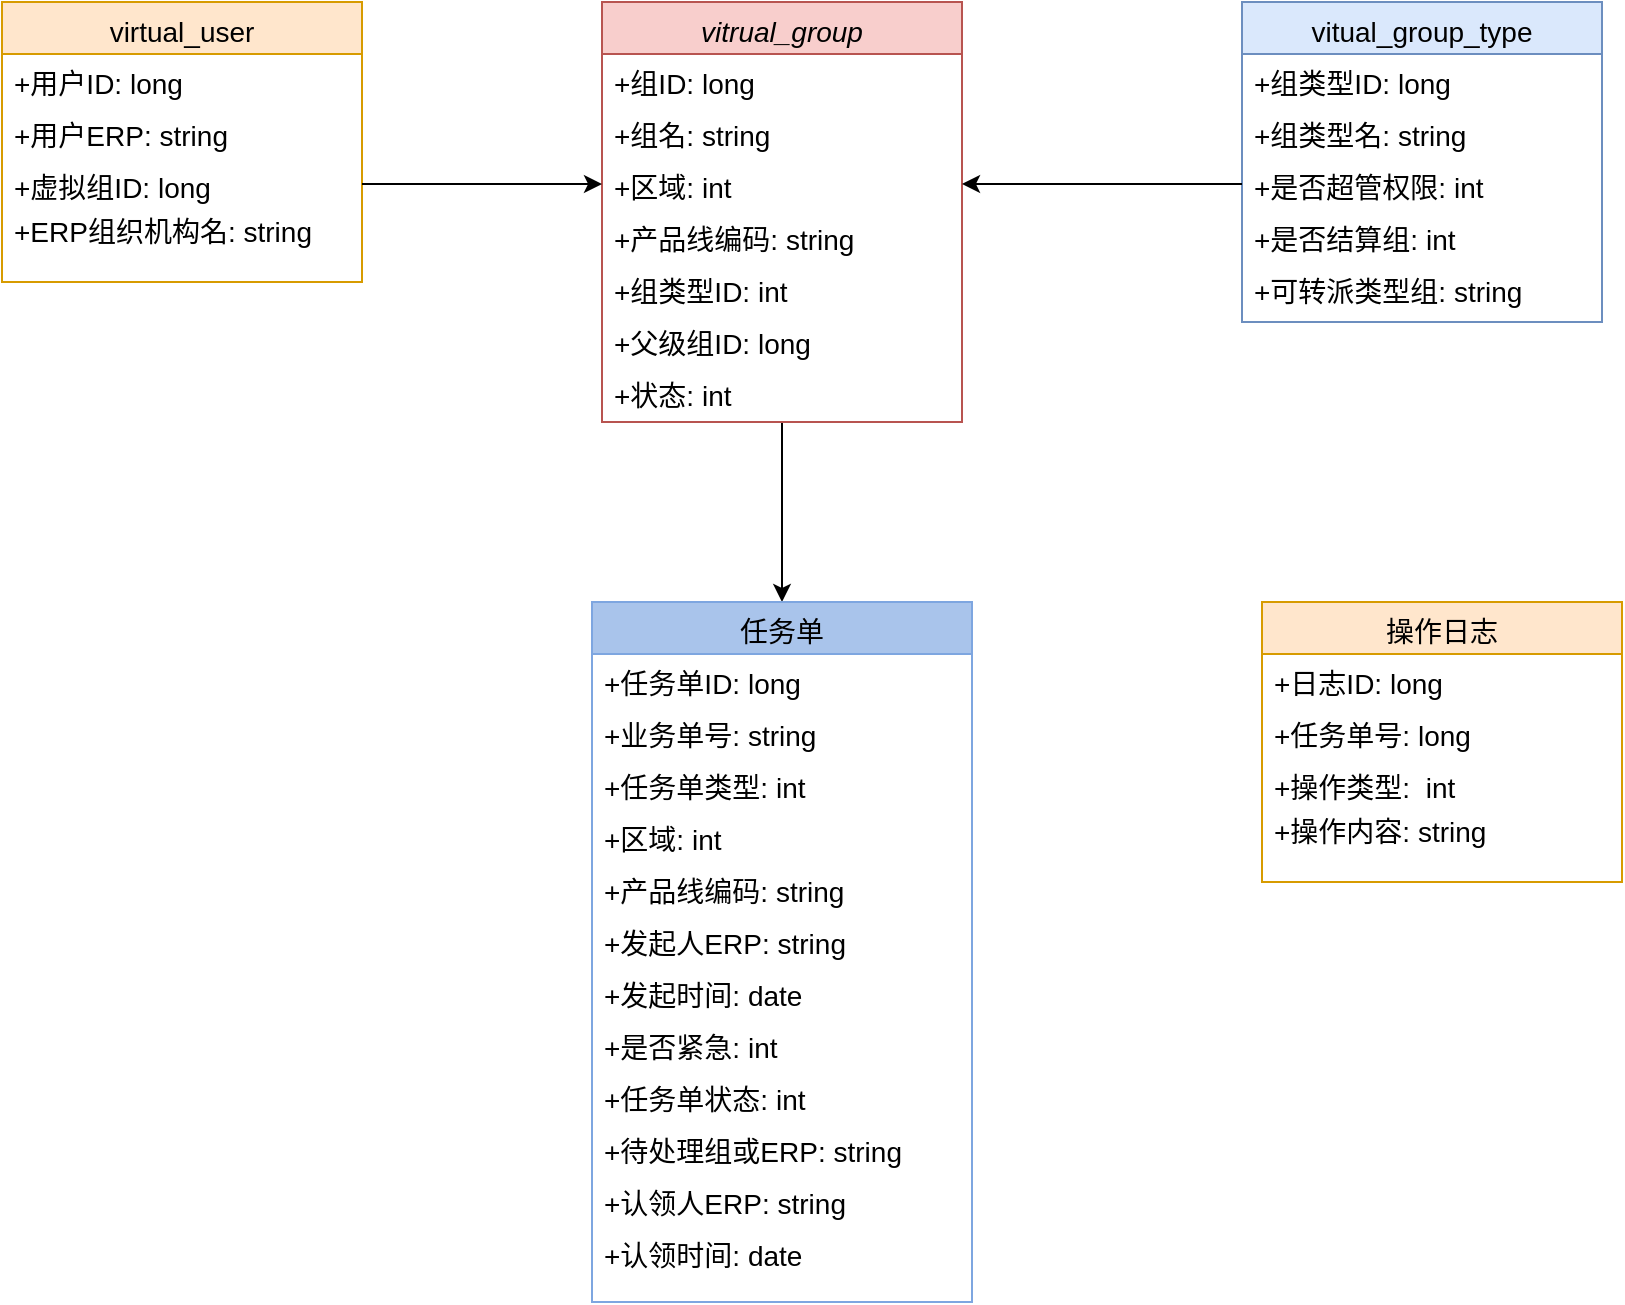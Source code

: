<mxfile version="20.5.3" type="github"><diagram id="n4RG28VcgyLvL5a97sLb" name="Page-1"><mxGraphModel dx="1550" dy="835" grid="1" gridSize="10" guides="1" tooltips="1" connect="1" arrows="1" fold="1" page="1" pageScale="1" pageWidth="827" pageHeight="1169" math="0" shadow="0"><root><mxCell id="pzczP67oPYf6B7buiO8z-0"/><mxCell id="pzczP67oPYf6B7buiO8z-1" parent="pzczP67oPYf6B7buiO8z-0"/><mxCell id="ZAcZYOhNLTzgyxlxMFNe-42" style="edgeStyle=elbowEdgeStyle;rounded=0;orthogonalLoop=1;jettySize=auto;elbow=vertical;html=1;fontSize=14;" edge="1" parent="pzczP67oPYf6B7buiO8z-1" source="pzczP67oPYf6B7buiO8z-2" target="pzczP67oPYf6B7buiO8z-15"><mxGeometry relative="1" as="geometry"><mxPoint x="420" y="340" as="targetPoint"/></mxGeometry></mxCell><mxCell id="pzczP67oPYf6B7buiO8z-2" value="vitrual_group" style="swimlane;fontStyle=2;align=center;verticalAlign=top;childLayout=stackLayout;horizontal=1;startSize=26;horizontalStack=0;resizeParent=1;resizeLast=0;collapsible=1;marginBottom=0;rounded=0;shadow=0;strokeWidth=1;fillColor=#f8cecc;strokeColor=#b85450;fontSize=14;" parent="pzczP67oPYf6B7buiO8z-1" vertex="1"><mxGeometry x="330" y="20" width="180" height="210" as="geometry"><mxRectangle x="230" y="140" width="160" height="26" as="alternateBounds"/></mxGeometry></mxCell><mxCell id="pzczP67oPYf6B7buiO8z-3" value="+组ID: long" style="text;align=left;verticalAlign=top;spacingLeft=4;spacingRight=4;overflow=hidden;rotatable=0;points=[[0,0.5],[1,0.5]];portConstraint=eastwest;fontSize=14;" parent="pzczP67oPYf6B7buiO8z-2" vertex="1"><mxGeometry y="26" width="180" height="26" as="geometry"/></mxCell><mxCell id="pzczP67oPYf6B7buiO8z-4" value="+组名: string" style="text;align=left;verticalAlign=top;spacingLeft=4;spacingRight=4;overflow=hidden;rotatable=0;points=[[0,0.5],[1,0.5]];portConstraint=eastwest;rounded=0;shadow=0;html=0;fontSize=14;" parent="pzczP67oPYf6B7buiO8z-2" vertex="1"><mxGeometry y="52" width="180" height="26" as="geometry"/></mxCell><mxCell id="pzczP67oPYf6B7buiO8z-5" value="+区域: int" style="text;align=left;verticalAlign=top;spacingLeft=4;spacingRight=4;overflow=hidden;rotatable=0;points=[[0,0.5],[1,0.5]];portConstraint=eastwest;rounded=0;shadow=0;html=0;fontSize=14;" parent="pzczP67oPYf6B7buiO8z-2" vertex="1"><mxGeometry y="78" width="180" height="26" as="geometry"/></mxCell><mxCell id="ZAcZYOhNLTzgyxlxMFNe-0" value="+产品线编码: string" style="text;align=left;verticalAlign=top;spacingLeft=4;spacingRight=4;overflow=hidden;rotatable=0;points=[[0,0.5],[1,0.5]];portConstraint=eastwest;rounded=0;shadow=0;html=0;fontSize=14;" vertex="1" parent="pzczP67oPYf6B7buiO8z-2"><mxGeometry y="104" width="180" height="26" as="geometry"/></mxCell><mxCell id="ZAcZYOhNLTzgyxlxMFNe-1" value="+组类型ID: int" style="text;align=left;verticalAlign=top;spacingLeft=4;spacingRight=4;overflow=hidden;rotatable=0;points=[[0,0.5],[1,0.5]];portConstraint=eastwest;rounded=0;shadow=0;html=0;fontSize=14;" vertex="1" parent="pzczP67oPYf6B7buiO8z-2"><mxGeometry y="130" width="180" height="26" as="geometry"/></mxCell><mxCell id="ZAcZYOhNLTzgyxlxMFNe-2" value="+父级组ID: long" style="text;align=left;verticalAlign=top;spacingLeft=4;spacingRight=4;overflow=hidden;rotatable=0;points=[[0,0.5],[1,0.5]];portConstraint=eastwest;rounded=0;shadow=0;html=0;fontSize=14;" vertex="1" parent="pzczP67oPYf6B7buiO8z-2"><mxGeometry y="156" width="180" height="26" as="geometry"/></mxCell><mxCell id="ZAcZYOhNLTzgyxlxMFNe-3" value="+状态: int" style="text;align=left;verticalAlign=top;spacingLeft=4;spacingRight=4;overflow=hidden;rotatable=0;points=[[0,0.5],[1,0.5]];portConstraint=eastwest;rounded=0;shadow=0;html=0;fontSize=14;" vertex="1" parent="pzczP67oPYf6B7buiO8z-2"><mxGeometry y="182" width="180" height="26" as="geometry"/></mxCell><mxCell id="pzczP67oPYf6B7buiO8z-8" value="virtual_user" style="swimlane;fontStyle=0;align=center;verticalAlign=top;childLayout=stackLayout;horizontal=1;startSize=26;horizontalStack=0;resizeParent=1;resizeLast=0;collapsible=1;marginBottom=0;rounded=0;shadow=0;strokeWidth=1;fillColor=#ffe6cc;strokeColor=#d79b00;fontSize=14;" parent="pzczP67oPYf6B7buiO8z-1" vertex="1"><mxGeometry x="30" y="20" width="180" height="140" as="geometry"><mxRectangle x="130" y="380" width="160" height="26" as="alternateBounds"/></mxGeometry></mxCell><mxCell id="pzczP67oPYf6B7buiO8z-9" value="+用户ID: long" style="text;align=left;verticalAlign=top;spacingLeft=4;spacingRight=4;overflow=hidden;rotatable=0;points=[[0,0.5],[1,0.5]];portConstraint=eastwest;fontStyle=0;fontSize=14;" parent="pzczP67oPYf6B7buiO8z-8" vertex="1"><mxGeometry y="26" width="180" height="26" as="geometry"/></mxCell><mxCell id="pzczP67oPYf6B7buiO8z-10" value="+用户ERP: string" style="text;align=left;verticalAlign=top;spacingLeft=4;spacingRight=4;overflow=hidden;rotatable=0;points=[[0,0.5],[1,0.5]];portConstraint=eastwest;rounded=0;shadow=0;html=0;fontSize=14;" parent="pzczP67oPYf6B7buiO8z-8" vertex="1"><mxGeometry y="52" width="180" height="26" as="geometry"/></mxCell><mxCell id="pzczP67oPYf6B7buiO8z-13" value="+虚拟组ID: long" style="text;align=left;verticalAlign=top;spacingLeft=4;spacingRight=4;overflow=hidden;rotatable=0;points=[[0,0.5],[1,0.5]];portConstraint=eastwest;fontSize=14;" parent="pzczP67oPYf6B7buiO8z-8" vertex="1"><mxGeometry y="78" width="180" height="22" as="geometry"/></mxCell><mxCell id="ZAcZYOhNLTzgyxlxMFNe-4" value="+ERP组织机构名: string" style="text;align=left;verticalAlign=top;spacingLeft=4;spacingRight=4;overflow=hidden;rotatable=0;points=[[0,0.5],[1,0.5]];portConstraint=eastwest;fontStyle=0;fontSize=14;" vertex="1" parent="pzczP67oPYf6B7buiO8z-8"><mxGeometry y="100" width="180" height="26" as="geometry"/></mxCell><mxCell id="pzczP67oPYf6B7buiO8z-15" value="任务单" style="swimlane;fontStyle=0;align=center;verticalAlign=top;childLayout=stackLayout;horizontal=1;startSize=26;horizontalStack=0;resizeParent=1;resizeLast=0;collapsible=1;marginBottom=0;rounded=0;shadow=0;strokeWidth=1;fillColor=#A9C4EB;strokeColor=#7EA6E0;fontSize=14;" parent="pzczP67oPYf6B7buiO8z-1" vertex="1"><mxGeometry x="325" y="320" width="190" height="350" as="geometry"><mxRectangle x="340" y="380" width="170" height="26" as="alternateBounds"/></mxGeometry></mxCell><mxCell id="pzczP67oPYf6B7buiO8z-16" value="+任务单ID: long&#10;" style="text;align=left;verticalAlign=top;spacingLeft=4;spacingRight=4;overflow=hidden;rotatable=0;points=[[0,0.5],[1,0.5]];portConstraint=eastwest;fontSize=14;" parent="pzczP67oPYf6B7buiO8z-15" vertex="1"><mxGeometry y="26" width="190" height="26" as="geometry"/></mxCell><mxCell id="JW6PrNe1bxVS56QCjVLZ-0" value="+业务单号: string" style="text;align=left;verticalAlign=top;spacingLeft=4;spacingRight=4;overflow=hidden;rotatable=0;points=[[0,0.5],[1,0.5]];portConstraint=eastwest;fontSize=14;" parent="pzczP67oPYf6B7buiO8z-15" vertex="1"><mxGeometry y="52" width="190" height="26" as="geometry"/></mxCell><mxCell id="aZciTYqOEJMMC_ZfQV8L-3" value="+任务单类型: int" style="text;align=left;verticalAlign=top;spacingLeft=4;spacingRight=4;overflow=hidden;rotatable=0;points=[[0,0.5],[1,0.5]];portConstraint=eastwest;fontSize=14;" parent="pzczP67oPYf6B7buiO8z-15" vertex="1"><mxGeometry y="78" width="190" height="26" as="geometry"/></mxCell><mxCell id="aZciTYqOEJMMC_ZfQV8L-4" value="+区域: int&#10;" style="text;align=left;verticalAlign=top;spacingLeft=4;spacingRight=4;overflow=hidden;rotatable=0;points=[[0,0.5],[1,0.5]];portConstraint=eastwest;fontSize=14;" parent="pzczP67oPYf6B7buiO8z-15" vertex="1"><mxGeometry y="104" width="190" height="26" as="geometry"/></mxCell><mxCell id="ZAcZYOhNLTzgyxlxMFNe-15" value="+产品线编码: string&#10;" style="text;align=left;verticalAlign=top;spacingLeft=4;spacingRight=4;overflow=hidden;rotatable=0;points=[[0,0.5],[1,0.5]];portConstraint=eastwest;fontSize=14;" vertex="1" parent="pzczP67oPYf6B7buiO8z-15"><mxGeometry y="130" width="190" height="26" as="geometry"/></mxCell><mxCell id="ZAcZYOhNLTzgyxlxMFNe-16" value="+发起人ERP: string&#10;" style="text;align=left;verticalAlign=top;spacingLeft=4;spacingRight=4;overflow=hidden;rotatable=0;points=[[0,0.5],[1,0.5]];portConstraint=eastwest;fontSize=14;" vertex="1" parent="pzczP67oPYf6B7buiO8z-15"><mxGeometry y="156" width="190" height="26" as="geometry"/></mxCell><mxCell id="ZAcZYOhNLTzgyxlxMFNe-22" value="+发起时间: date&#10;" style="text;align=left;verticalAlign=top;spacingLeft=4;spacingRight=4;overflow=hidden;rotatable=0;points=[[0,0.5],[1,0.5]];portConstraint=eastwest;fontSize=14;" vertex="1" parent="pzczP67oPYf6B7buiO8z-15"><mxGeometry y="182" width="190" height="26" as="geometry"/></mxCell><mxCell id="ZAcZYOhNLTzgyxlxMFNe-17" value="+是否紧急: int&#10;" style="text;align=left;verticalAlign=top;spacingLeft=4;spacingRight=4;overflow=hidden;rotatable=0;points=[[0,0.5],[1,0.5]];portConstraint=eastwest;fontSize=14;" vertex="1" parent="pzczP67oPYf6B7buiO8z-15"><mxGeometry y="208" width="190" height="26" as="geometry"/></mxCell><mxCell id="ZAcZYOhNLTzgyxlxMFNe-18" value="+任务单状态: int&#10;" style="text;align=left;verticalAlign=top;spacingLeft=4;spacingRight=4;overflow=hidden;rotatable=0;points=[[0,0.5],[1,0.5]];portConstraint=eastwest;fontSize=14;" vertex="1" parent="pzczP67oPYf6B7buiO8z-15"><mxGeometry y="234" width="190" height="26" as="geometry"/></mxCell><mxCell id="ZAcZYOhNLTzgyxlxMFNe-19" value="+待处理组或ERP: string&#10;" style="text;align=left;verticalAlign=top;spacingLeft=4;spacingRight=4;overflow=hidden;rotatable=0;points=[[0,0.5],[1,0.5]];portConstraint=eastwest;fontSize=14;" vertex="1" parent="pzczP67oPYf6B7buiO8z-15"><mxGeometry y="260" width="190" height="26" as="geometry"/></mxCell><mxCell id="ZAcZYOhNLTzgyxlxMFNe-20" value="+认领人ERP: string&#10;" style="text;align=left;verticalAlign=top;spacingLeft=4;spacingRight=4;overflow=hidden;rotatable=0;points=[[0,0.5],[1,0.5]];portConstraint=eastwest;fontSize=14;" vertex="1" parent="pzczP67oPYf6B7buiO8z-15"><mxGeometry y="286" width="190" height="26" as="geometry"/></mxCell><mxCell id="ZAcZYOhNLTzgyxlxMFNe-21" value="+认领时间: date&#10;" style="text;align=left;verticalAlign=top;spacingLeft=4;spacingRight=4;overflow=hidden;rotatable=0;points=[[0,0.5],[1,0.5]];portConstraint=eastwest;fontSize=14;" vertex="1" parent="pzczP67oPYf6B7buiO8z-15"><mxGeometry y="312" width="190" height="26" as="geometry"/></mxCell><mxCell id="pzczP67oPYf6B7buiO8z-19" value="vitual_group_type" style="swimlane;fontStyle=0;align=center;verticalAlign=top;childLayout=stackLayout;horizontal=1;startSize=26;horizontalStack=0;resizeParent=1;resizeLast=0;collapsible=1;marginBottom=0;rounded=0;shadow=0;strokeWidth=1;fillColor=#dae8fc;strokeColor=#6c8ebf;fontSize=14;" parent="pzczP67oPYf6B7buiO8z-1" vertex="1"><mxGeometry x="650" y="20" width="180" height="160" as="geometry"><mxRectangle x="488" y="20" width="160" height="26" as="alternateBounds"/></mxGeometry></mxCell><mxCell id="pzczP67oPYf6B7buiO8z-20" value="+组类型ID: long" style="text;align=left;verticalAlign=top;spacingLeft=4;spacingRight=4;overflow=hidden;rotatable=0;points=[[0,0.5],[1,0.5]];portConstraint=eastwest;fontSize=14;" parent="pzczP67oPYf6B7buiO8z-19" vertex="1"><mxGeometry y="26" width="180" height="26" as="geometry"/></mxCell><mxCell id="pzczP67oPYf6B7buiO8z-21" value="+组类型名: string" style="text;align=left;verticalAlign=top;spacingLeft=4;spacingRight=4;overflow=hidden;rotatable=0;points=[[0,0.5],[1,0.5]];portConstraint=eastwest;rounded=0;shadow=0;html=0;fontSize=14;" parent="pzczP67oPYf6B7buiO8z-19" vertex="1"><mxGeometry y="52" width="180" height="26" as="geometry"/></mxCell><mxCell id="pzczP67oPYf6B7buiO8z-22" value="+是否超管权限: int" style="text;align=left;verticalAlign=top;spacingLeft=4;spacingRight=4;overflow=hidden;rotatable=0;points=[[0,0.5],[1,0.5]];portConstraint=eastwest;rounded=0;shadow=0;html=0;fontSize=14;" parent="pzczP67oPYf6B7buiO8z-19" vertex="1"><mxGeometry y="78" width="180" height="26" as="geometry"/></mxCell><mxCell id="pzczP67oPYf6B7buiO8z-23" value="+是否结算组: int" style="text;align=left;verticalAlign=top;spacingLeft=4;spacingRight=4;overflow=hidden;rotatable=0;points=[[0,0.5],[1,0.5]];portConstraint=eastwest;rounded=0;shadow=0;html=0;fontSize=14;" parent="pzczP67oPYf6B7buiO8z-19" vertex="1"><mxGeometry y="104" width="180" height="26" as="geometry"/></mxCell><mxCell id="pzczP67oPYf6B7buiO8z-24" value="+可转派类型组: string" style="text;align=left;verticalAlign=top;spacingLeft=4;spacingRight=4;overflow=hidden;rotatable=0;points=[[0,0.5],[1,0.5]];portConstraint=eastwest;rounded=0;shadow=0;html=0;fontSize=14;" parent="pzczP67oPYf6B7buiO8z-19" vertex="1"><mxGeometry y="130" width="180" height="26" as="geometry"/></mxCell><mxCell id="ZAcZYOhNLTzgyxlxMFNe-13" style="edgeStyle=elbowEdgeStyle;rounded=0;orthogonalLoop=1;jettySize=auto;elbow=vertical;html=1;entryX=0;entryY=0.5;entryDx=0;entryDy=0;fontSize=14;" edge="1" parent="pzczP67oPYf6B7buiO8z-1" source="pzczP67oPYf6B7buiO8z-13" target="pzczP67oPYf6B7buiO8z-5"><mxGeometry relative="1" as="geometry"/></mxCell><mxCell id="ZAcZYOhNLTzgyxlxMFNe-14" style="edgeStyle=elbowEdgeStyle;rounded=0;orthogonalLoop=1;jettySize=auto;elbow=vertical;html=1;entryX=1;entryY=0.5;entryDx=0;entryDy=0;fontSize=14;" edge="1" parent="pzczP67oPYf6B7buiO8z-1" source="pzczP67oPYf6B7buiO8z-22" target="pzczP67oPYf6B7buiO8z-5"><mxGeometry relative="1" as="geometry"/></mxCell><mxCell id="ZAcZYOhNLTzgyxlxMFNe-37" value="操作日志" style="swimlane;fontStyle=0;align=center;verticalAlign=top;childLayout=stackLayout;horizontal=1;startSize=26;horizontalStack=0;resizeParent=1;resizeLast=0;collapsible=1;marginBottom=0;rounded=0;shadow=0;strokeWidth=1;fillColor=#ffe6cc;strokeColor=#d79b00;fontSize=14;" vertex="1" parent="pzczP67oPYf6B7buiO8z-1"><mxGeometry x="660" y="320" width="180" height="140" as="geometry"><mxRectangle x="130" y="380" width="160" height="26" as="alternateBounds"/></mxGeometry></mxCell><mxCell id="ZAcZYOhNLTzgyxlxMFNe-38" value="+日志ID: long" style="text;align=left;verticalAlign=top;spacingLeft=4;spacingRight=4;overflow=hidden;rotatable=0;points=[[0,0.5],[1,0.5]];portConstraint=eastwest;fontStyle=0;fontSize=14;" vertex="1" parent="ZAcZYOhNLTzgyxlxMFNe-37"><mxGeometry y="26" width="180" height="26" as="geometry"/></mxCell><mxCell id="ZAcZYOhNLTzgyxlxMFNe-39" value="+任务单号: long" style="text;align=left;verticalAlign=top;spacingLeft=4;spacingRight=4;overflow=hidden;rotatable=0;points=[[0,0.5],[1,0.5]];portConstraint=eastwest;rounded=0;shadow=0;html=0;fontSize=14;" vertex="1" parent="ZAcZYOhNLTzgyxlxMFNe-37"><mxGeometry y="52" width="180" height="26" as="geometry"/></mxCell><mxCell id="ZAcZYOhNLTzgyxlxMFNe-40" value="+操作类型:  int&#10;" style="text;align=left;verticalAlign=top;spacingLeft=4;spacingRight=4;overflow=hidden;rotatable=0;points=[[0,0.5],[1,0.5]];portConstraint=eastwest;fontSize=14;" vertex="1" parent="ZAcZYOhNLTzgyxlxMFNe-37"><mxGeometry y="78" width="180" height="22" as="geometry"/></mxCell><mxCell id="ZAcZYOhNLTzgyxlxMFNe-41" value="+操作内容: string" style="text;align=left;verticalAlign=top;spacingLeft=4;spacingRight=4;overflow=hidden;rotatable=0;points=[[0,0.5],[1,0.5]];portConstraint=eastwest;fontStyle=0;fontSize=14;" vertex="1" parent="ZAcZYOhNLTzgyxlxMFNe-37"><mxGeometry y="100" width="180" height="26" as="geometry"/></mxCell></root></mxGraphModel></diagram></mxfile>
